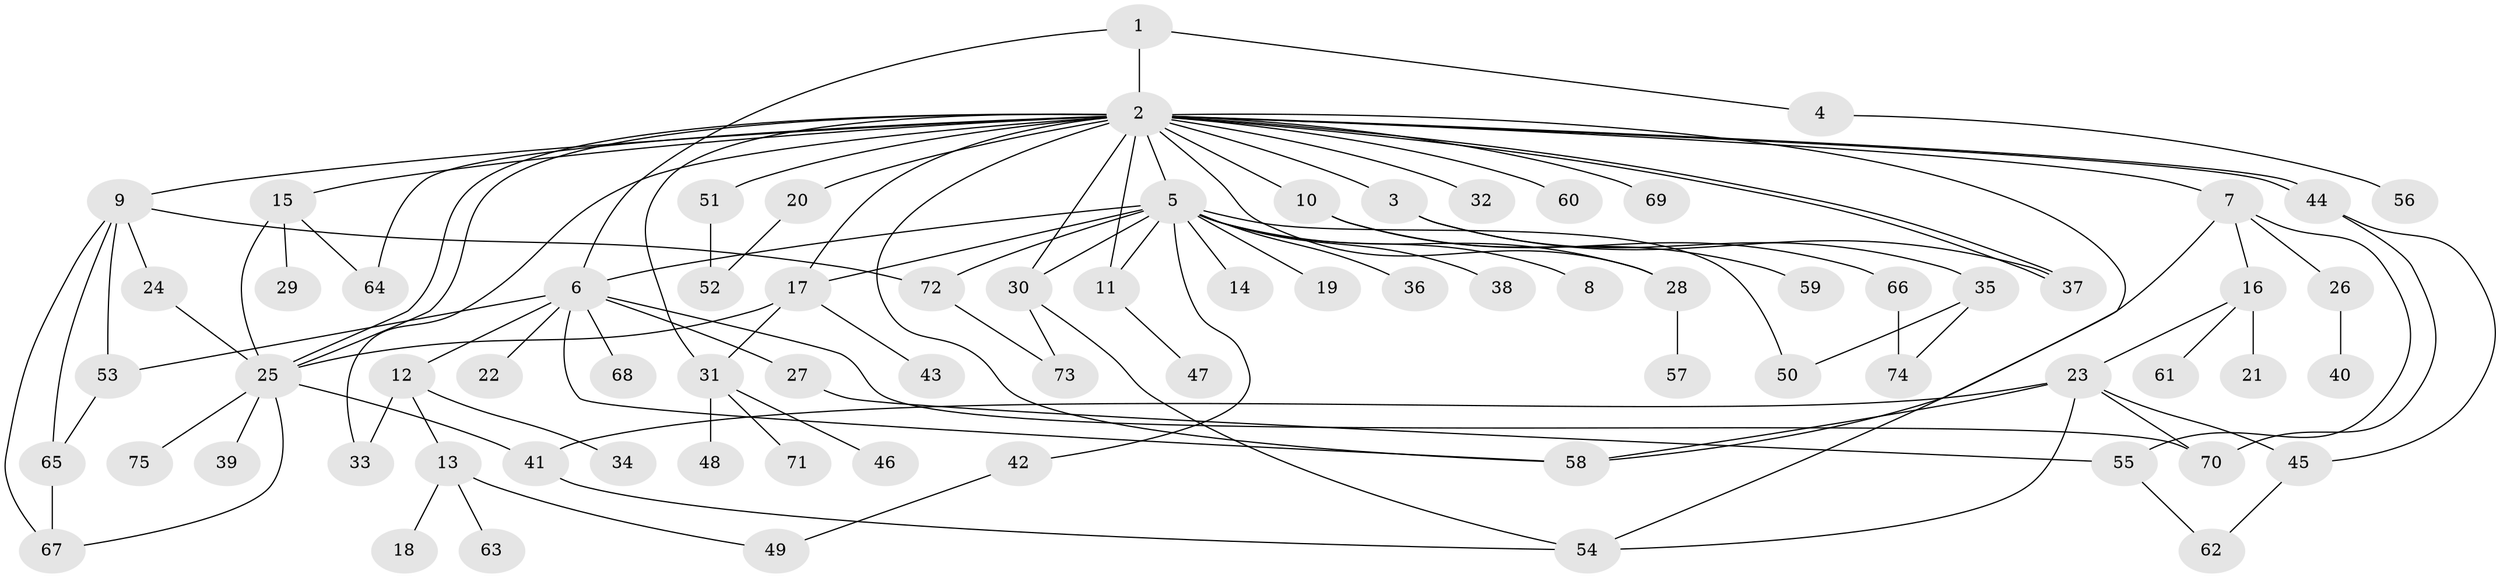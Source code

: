 // coarse degree distribution, {1: 0.8181818181818182, 6: 0.09090909090909091, 2: 0.045454545454545456, 12: 0.045454545454545456}
// Generated by graph-tools (version 1.1) at 2025/51/03/04/25 21:51:54]
// undirected, 75 vertices, 111 edges
graph export_dot {
graph [start="1"]
  node [color=gray90,style=filled];
  1;
  2;
  3;
  4;
  5;
  6;
  7;
  8;
  9;
  10;
  11;
  12;
  13;
  14;
  15;
  16;
  17;
  18;
  19;
  20;
  21;
  22;
  23;
  24;
  25;
  26;
  27;
  28;
  29;
  30;
  31;
  32;
  33;
  34;
  35;
  36;
  37;
  38;
  39;
  40;
  41;
  42;
  43;
  44;
  45;
  46;
  47;
  48;
  49;
  50;
  51;
  52;
  53;
  54;
  55;
  56;
  57;
  58;
  59;
  60;
  61;
  62;
  63;
  64;
  65;
  66;
  67;
  68;
  69;
  70;
  71;
  72;
  73;
  74;
  75;
  1 -- 2;
  1 -- 4;
  1 -- 6;
  2 -- 3;
  2 -- 5;
  2 -- 7;
  2 -- 9;
  2 -- 10;
  2 -- 11;
  2 -- 15;
  2 -- 17;
  2 -- 20;
  2 -- 25;
  2 -- 25;
  2 -- 28;
  2 -- 30;
  2 -- 31;
  2 -- 32;
  2 -- 33;
  2 -- 37;
  2 -- 37;
  2 -- 44;
  2 -- 44;
  2 -- 51;
  2 -- 54;
  2 -- 58;
  2 -- 60;
  2 -- 64;
  2 -- 69;
  3 -- 35;
  3 -- 37;
  4 -- 56;
  5 -- 6;
  5 -- 8;
  5 -- 11;
  5 -- 14;
  5 -- 17;
  5 -- 19;
  5 -- 28;
  5 -- 30;
  5 -- 36;
  5 -- 38;
  5 -- 42;
  5 -- 50;
  5 -- 72;
  6 -- 12;
  6 -- 22;
  6 -- 27;
  6 -- 53;
  6 -- 58;
  6 -- 68;
  6 -- 70;
  7 -- 16;
  7 -- 26;
  7 -- 55;
  7 -- 58;
  9 -- 24;
  9 -- 53;
  9 -- 65;
  9 -- 67;
  9 -- 72;
  10 -- 59;
  10 -- 66;
  11 -- 47;
  12 -- 13;
  12 -- 33;
  12 -- 34;
  13 -- 18;
  13 -- 49;
  13 -- 63;
  15 -- 25;
  15 -- 29;
  15 -- 64;
  16 -- 21;
  16 -- 23;
  16 -- 61;
  17 -- 25;
  17 -- 31;
  17 -- 43;
  20 -- 52;
  23 -- 41;
  23 -- 45;
  23 -- 54;
  23 -- 58;
  23 -- 70;
  24 -- 25;
  25 -- 39;
  25 -- 41;
  25 -- 67;
  25 -- 75;
  26 -- 40;
  27 -- 55;
  28 -- 57;
  30 -- 54;
  30 -- 73;
  31 -- 46;
  31 -- 48;
  31 -- 71;
  35 -- 50;
  35 -- 74;
  41 -- 54;
  42 -- 49;
  44 -- 45;
  44 -- 70;
  45 -- 62;
  51 -- 52;
  53 -- 65;
  55 -- 62;
  65 -- 67;
  66 -- 74;
  72 -- 73;
}
